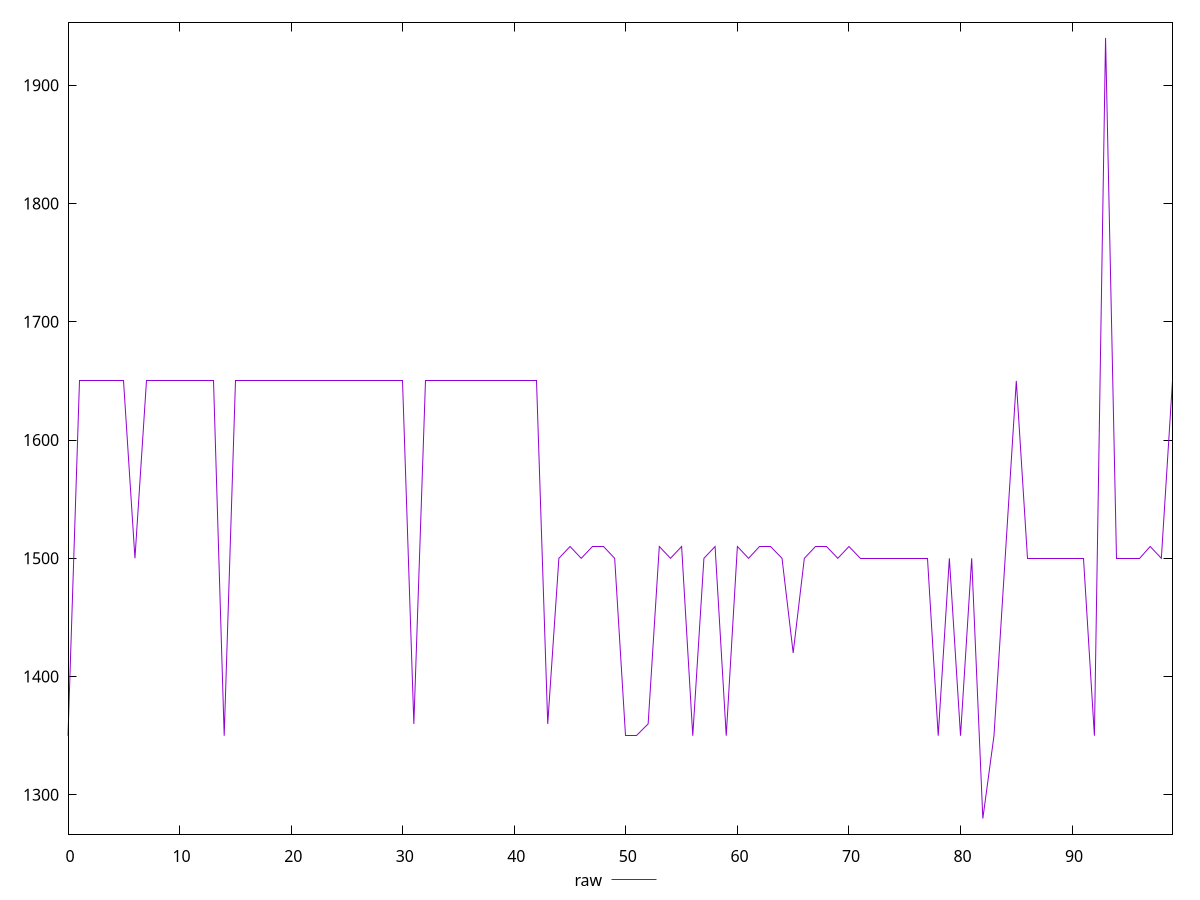 reset

$raw <<EOF
0 1350
1 1650
2 1650
3 1650
4 1650
5 1650
6 1500
7 1650
8 1650
9 1650
10 1650
11 1650
12 1650
13 1650
14 1350
15 1650
16 1650
17 1650
18 1650
19 1650
20 1650
21 1650
22 1650
23 1650
24 1650
25 1650
26 1650
27 1650
28 1650
29 1650
30 1650
31 1360
32 1650
33 1650
34 1650
35 1650
36 1650
37 1650
38 1650
39 1650
40 1650
41 1650
42 1650
43 1360
44 1500
45 1510
46 1500
47 1510
48 1510
49 1500
50 1350
51 1350
52 1360
53 1510
54 1500
55 1510
56 1350
57 1500
58 1510
59 1350
60 1510
61 1500
62 1510
63 1510
64 1500
65 1420
66 1500
67 1510
68 1510
69 1500
70 1510
71 1500
72 1500
73 1500
74 1500
75 1500
76 1500
77 1500
78 1350
79 1500
80 1350
81 1500
82 1280
83 1350
84 1500
85 1650
86 1500
87 1500
88 1500
89 1500
90 1500
91 1500
92 1350
93 1940
94 1500
95 1500
96 1500
97 1510
98 1500
99 1650
EOF

set key outside below
set xrange [0:99]
set yrange [1266.8:1953.2]
set trange [1266.8:1953.2]
set terminal svg size 640, 500 enhanced background rgb 'white'
set output "report_00009_2021-02-08T22-37-41.559Z/uses-webp-images/samples/pages/raw/values.svg"

plot $raw title "raw" with line

reset
